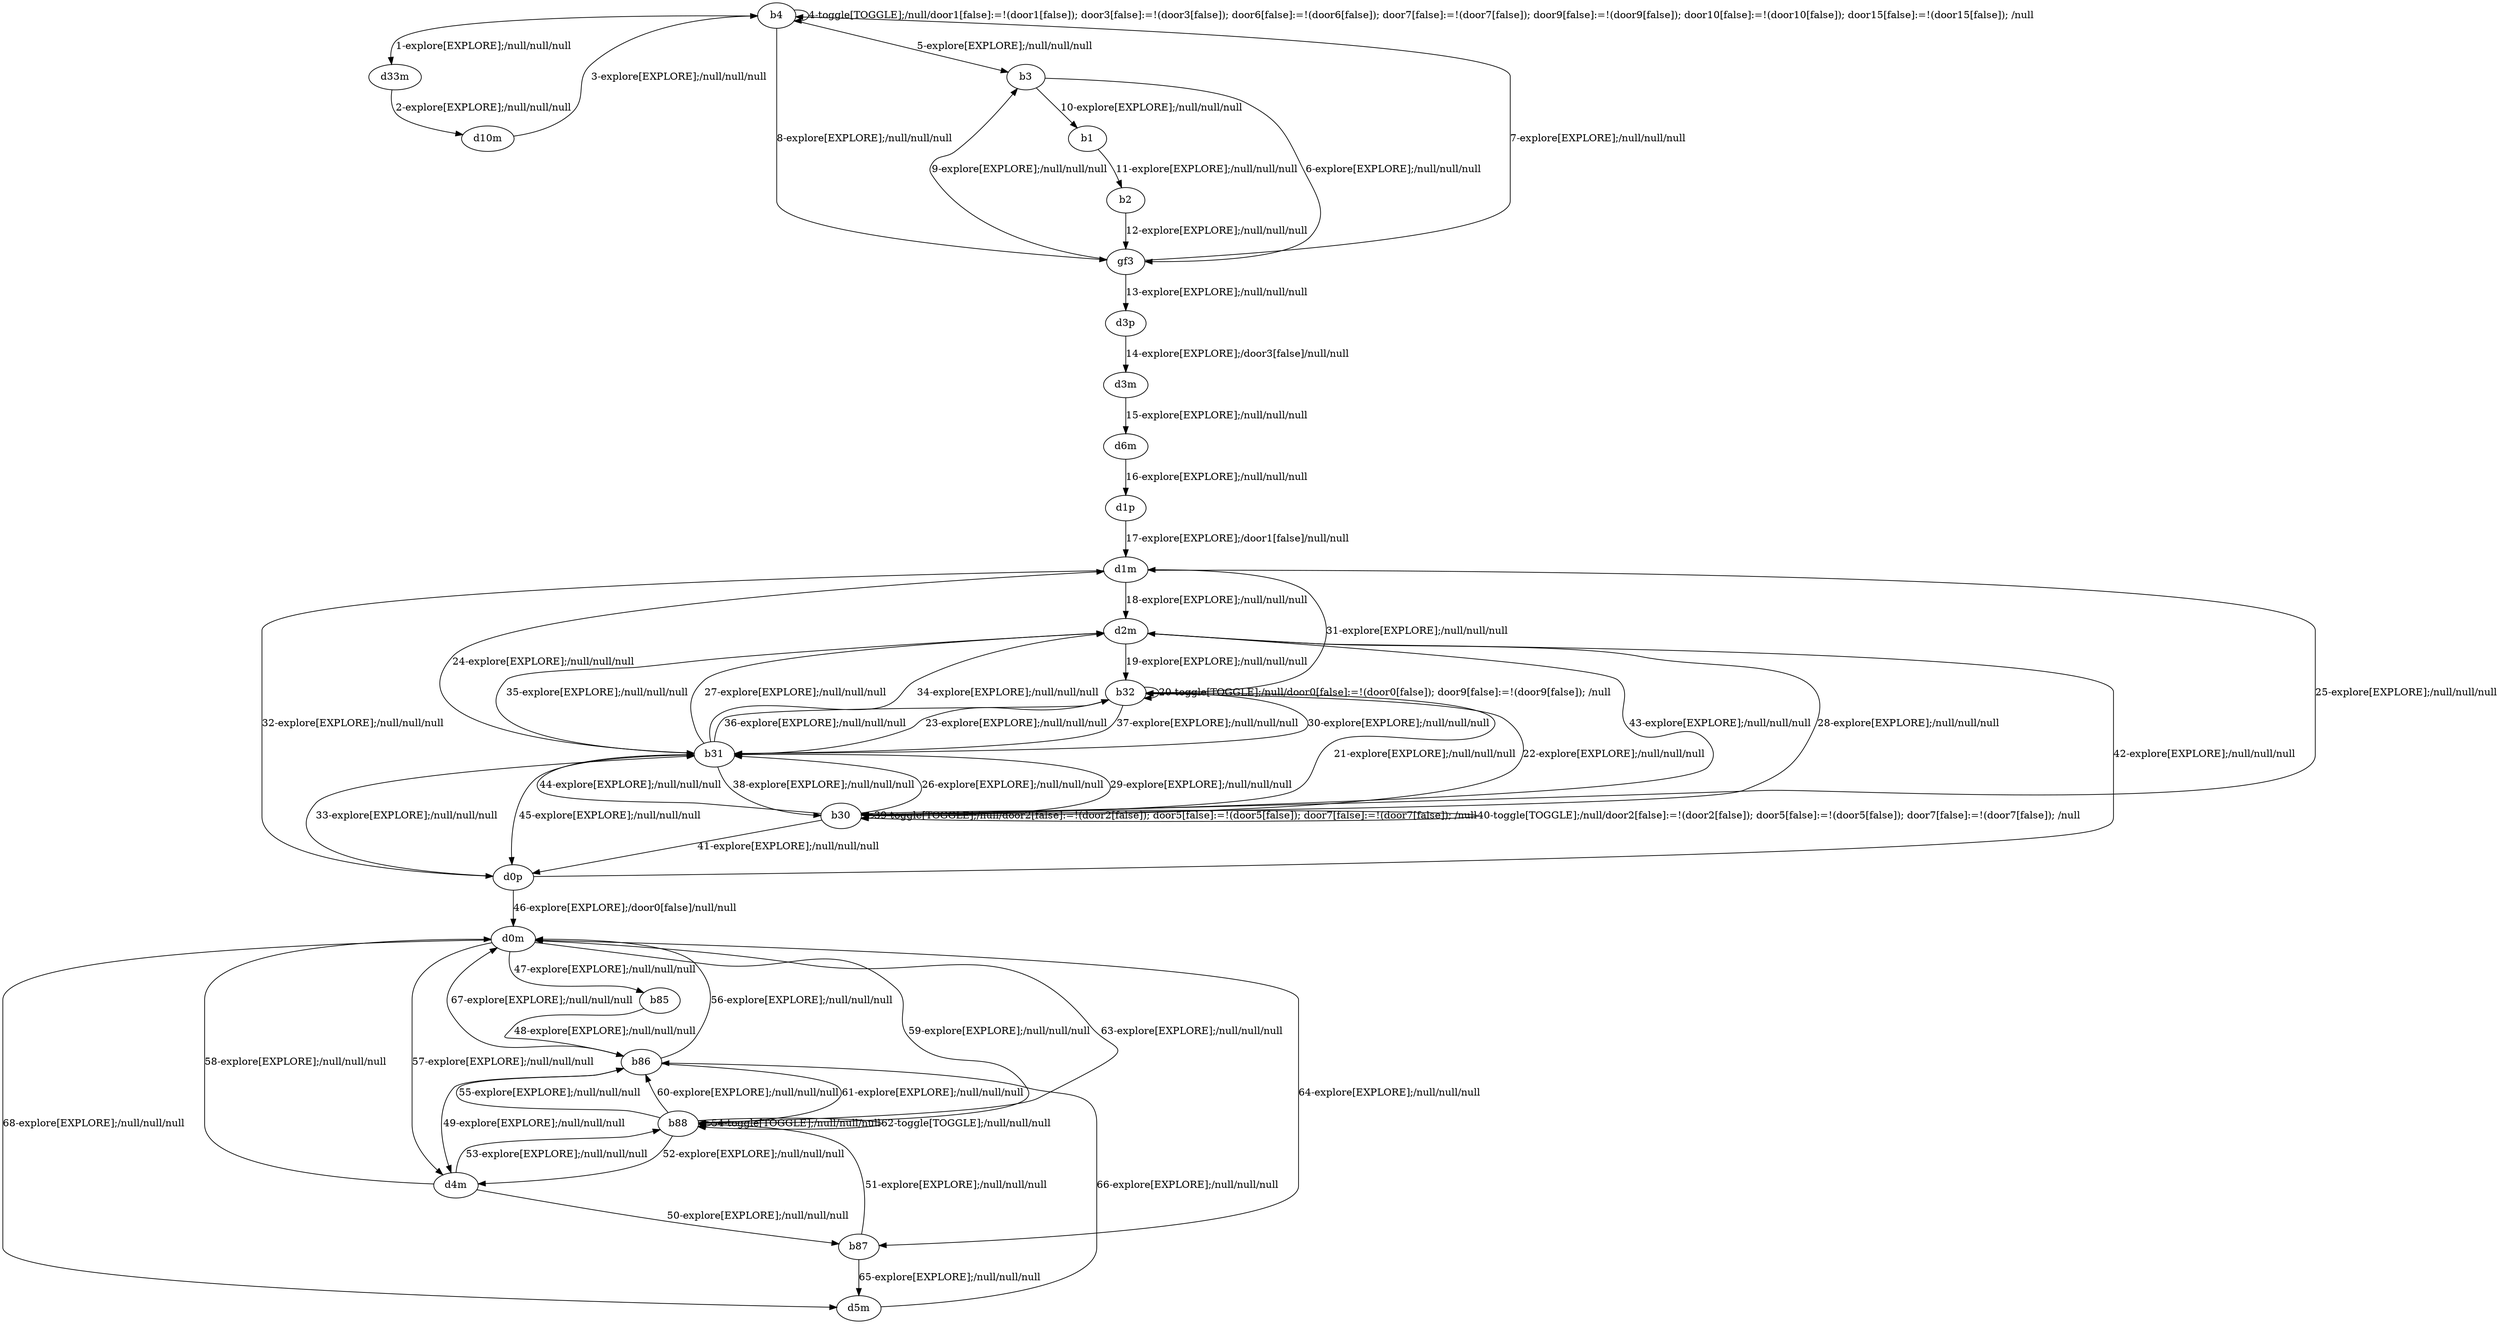 # Total number of goals covered by this test: 9
# b32 --> b30
# b86 --> d0m
# d4m --> d0m
# b86 --> d4m
# d5m --> b86
# b85 --> b86
# d4m --> b88
# d4m --> b87
# b88 --> d4m

digraph g {
"b4" -> "d33m" [label = "1-explore[EXPLORE];/null/null/null"];
"d33m" -> "d10m" [label = "2-explore[EXPLORE];/null/null/null"];
"d10m" -> "b4" [label = "3-explore[EXPLORE];/null/null/null"];
"b4" -> "b4" [label = "4-toggle[TOGGLE];/null/door1[false]:=!(door1[false]); door3[false]:=!(door3[false]); door6[false]:=!(door6[false]); door7[false]:=!(door7[false]); door9[false]:=!(door9[false]); door10[false]:=!(door10[false]); door15[false]:=!(door15[false]); /null"];
"b4" -> "b3" [label = "5-explore[EXPLORE];/null/null/null"];
"b3" -> "gf3" [label = "6-explore[EXPLORE];/null/null/null"];
"gf3" -> "b4" [label = "7-explore[EXPLORE];/null/null/null"];
"b4" -> "gf3" [label = "8-explore[EXPLORE];/null/null/null"];
"gf3" -> "b3" [label = "9-explore[EXPLORE];/null/null/null"];
"b3" -> "b1" [label = "10-explore[EXPLORE];/null/null/null"];
"b1" -> "b2" [label = "11-explore[EXPLORE];/null/null/null"];
"b2" -> "gf3" [label = "12-explore[EXPLORE];/null/null/null"];
"gf3" -> "d3p" [label = "13-explore[EXPLORE];/null/null/null"];
"d3p" -> "d3m" [label = "14-explore[EXPLORE];/door3[false]/null/null"];
"d3m" -> "d6m" [label = "15-explore[EXPLORE];/null/null/null"];
"d6m" -> "d1p" [label = "16-explore[EXPLORE];/null/null/null"];
"d1p" -> "d1m" [label = "17-explore[EXPLORE];/door1[false]/null/null"];
"d1m" -> "d2m" [label = "18-explore[EXPLORE];/null/null/null"];
"d2m" -> "b32" [label = "19-explore[EXPLORE];/null/null/null"];
"b32" -> "b32" [label = "20-toggle[TOGGLE];/null/door0[false]:=!(door0[false]); door9[false]:=!(door9[false]); /null"];
"b32" -> "b30" [label = "21-explore[EXPLORE];/null/null/null"];
"b30" -> "b32" [label = "22-explore[EXPLORE];/null/null/null"];
"b32" -> "b31" [label = "23-explore[EXPLORE];/null/null/null"];
"b31" -> "d1m" [label = "24-explore[EXPLORE];/null/null/null"];
"d1m" -> "b30" [label = "25-explore[EXPLORE];/null/null/null"];
"b30" -> "b31" [label = "26-explore[EXPLORE];/null/null/null"];
"b31" -> "d2m" [label = "27-explore[EXPLORE];/null/null/null"];
"d2m" -> "b30" [label = "28-explore[EXPLORE];/null/null/null"];
"b30" -> "b31" [label = "29-explore[EXPLORE];/null/null/null"];
"b31" -> "b32" [label = "30-explore[EXPLORE];/null/null/null"];
"b32" -> "d1m" [label = "31-explore[EXPLORE];/null/null/null"];
"d1m" -> "d0p" [label = "32-explore[EXPLORE];/null/null/null"];
"d0p" -> "b31" [label = "33-explore[EXPLORE];/null/null/null"];
"b31" -> "d2m" [label = "34-explore[EXPLORE];/null/null/null"];
"d2m" -> "b31" [label = "35-explore[EXPLORE];/null/null/null"];
"b31" -> "b32" [label = "36-explore[EXPLORE];/null/null/null"];
"b32" -> "b31" [label = "37-explore[EXPLORE];/null/null/null"];
"b31" -> "b30" [label = "38-explore[EXPLORE];/null/null/null"];
"b30" -> "b30" [label = "39-toggle[TOGGLE];/null/door2[false]:=!(door2[false]); door5[false]:=!(door5[false]); door7[false]:=!(door7[false]); /null"];
"b30" -> "b30" [label = "40-toggle[TOGGLE];/null/door2[false]:=!(door2[false]); door5[false]:=!(door5[false]); door7[false]:=!(door7[false]); /null"];
"b30" -> "d0p" [label = "41-explore[EXPLORE];/null/null/null"];
"d0p" -> "d2m" [label = "42-explore[EXPLORE];/null/null/null"];
"d2m" -> "b30" [label = "43-explore[EXPLORE];/null/null/null"];
"b30" -> "b31" [label = "44-explore[EXPLORE];/null/null/null"];
"b31" -> "d0p" [label = "45-explore[EXPLORE];/null/null/null"];
"d0p" -> "d0m" [label = "46-explore[EXPLORE];/door0[false]/null/null"];
"d0m" -> "b85" [label = "47-explore[EXPLORE];/null/null/null"];
"b85" -> "b86" [label = "48-explore[EXPLORE];/null/null/null"];
"b86" -> "d4m" [label = "49-explore[EXPLORE];/null/null/null"];
"d4m" -> "b87" [label = "50-explore[EXPLORE];/null/null/null"];
"b87" -> "b88" [label = "51-explore[EXPLORE];/null/null/null"];
"b88" -> "d4m" [label = "52-explore[EXPLORE];/null/null/null"];
"d4m" -> "b88" [label = "53-explore[EXPLORE];/null/null/null"];
"b88" -> "b88" [label = "54-toggle[TOGGLE];/null/null/null"];
"b88" -> "b86" [label = "55-explore[EXPLORE];/null/null/null"];
"b86" -> "d0m" [label = "56-explore[EXPLORE];/null/null/null"];
"d0m" -> "d4m" [label = "57-explore[EXPLORE];/null/null/null"];
"d4m" -> "d0m" [label = "58-explore[EXPLORE];/null/null/null"];
"d0m" -> "b88" [label = "59-explore[EXPLORE];/null/null/null"];
"b88" -> "b86" [label = "60-explore[EXPLORE];/null/null/null"];
"b86" -> "b88" [label = "61-explore[EXPLORE];/null/null/null"];
"b88" -> "b88" [label = "62-toggle[TOGGLE];/null/null/null"];
"b88" -> "d0m" [label = "63-explore[EXPLORE];/null/null/null"];
"d0m" -> "b87" [label = "64-explore[EXPLORE];/null/null/null"];
"b87" -> "d5m" [label = "65-explore[EXPLORE];/null/null/null"];
"d5m" -> "b86" [label = "66-explore[EXPLORE];/null/null/null"];
"b86" -> "d0m" [label = "67-explore[EXPLORE];/null/null/null"];
"d0m" -> "d5m" [label = "68-explore[EXPLORE];/null/null/null"];
}